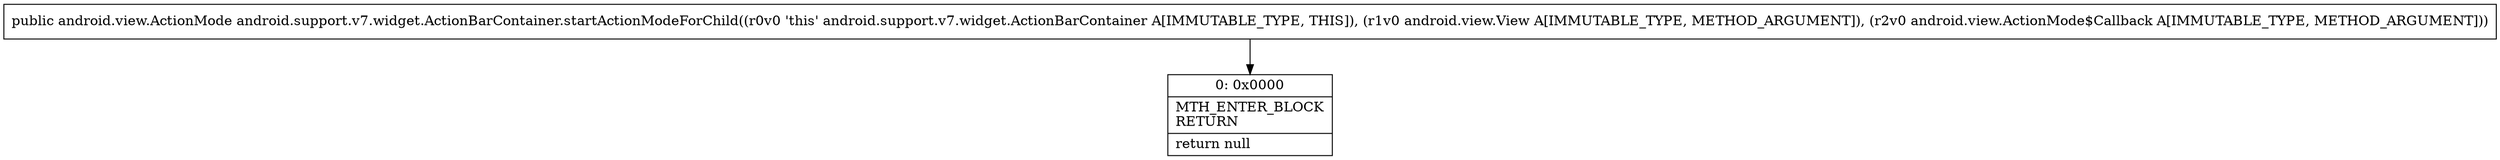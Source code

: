digraph "CFG forandroid.support.v7.widget.ActionBarContainer.startActionModeForChild(Landroid\/view\/View;Landroid\/view\/ActionMode$Callback;)Landroid\/view\/ActionMode;" {
Node_0 [shape=record,label="{0\:\ 0x0000|MTH_ENTER_BLOCK\lRETURN\l|return null\l}"];
MethodNode[shape=record,label="{public android.view.ActionMode android.support.v7.widget.ActionBarContainer.startActionModeForChild((r0v0 'this' android.support.v7.widget.ActionBarContainer A[IMMUTABLE_TYPE, THIS]), (r1v0 android.view.View A[IMMUTABLE_TYPE, METHOD_ARGUMENT]), (r2v0 android.view.ActionMode$Callback A[IMMUTABLE_TYPE, METHOD_ARGUMENT])) }"];
MethodNode -> Node_0;
}

